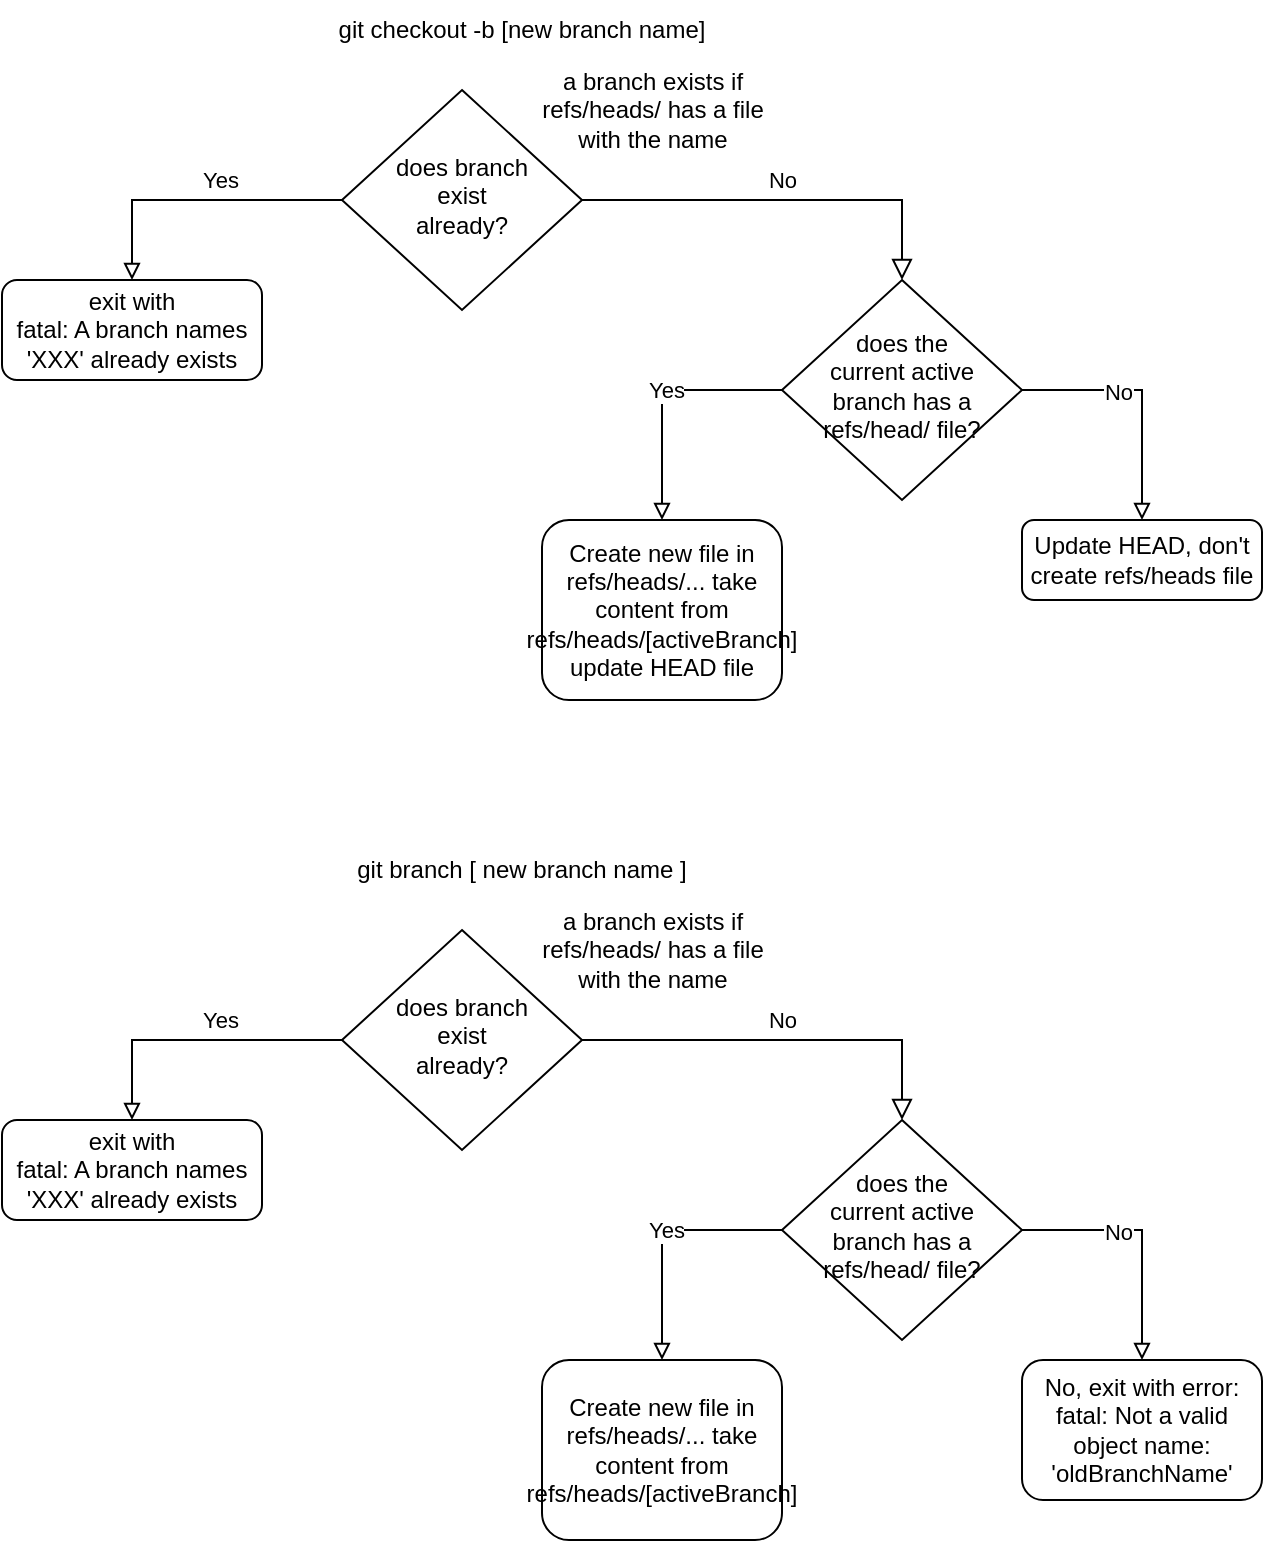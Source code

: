 <mxfile version="15.9.4" type="device"><diagram id="C5RBs43oDa-KdzZeNtuy" name="Page-1"><mxGraphModel dx="1350" dy="793" grid="1" gridSize="10" guides="1" tooltips="1" connect="1" arrows="1" fold="1" page="1" pageScale="1" pageWidth="827" pageHeight="1169" math="0" shadow="0"><root><mxCell id="WIyWlLk6GJQsqaUBKTNV-0"/><mxCell id="WIyWlLk6GJQsqaUBKTNV-1" parent="WIyWlLk6GJQsqaUBKTNV-0"/><mxCell id="WIyWlLk6GJQsqaUBKTNV-5" value="No" style="edgeStyle=orthogonalEdgeStyle;rounded=0;html=1;jettySize=auto;orthogonalLoop=1;fontSize=11;endArrow=block;endFill=0;endSize=8;strokeWidth=1;shadow=0;labelBackgroundColor=none;entryX=0.5;entryY=0;entryDx=0;entryDy=0;exitX=1;exitY=0.5;exitDx=0;exitDy=0;" parent="WIyWlLk6GJQsqaUBKTNV-1" source="WIyWlLk6GJQsqaUBKTNV-6" target="1_uTCempi_DtMsY-uPGm-24" edge="1"><mxGeometry y="10" relative="1" as="geometry"><mxPoint as="offset"/></mxGeometry></mxCell><mxCell id="1_uTCempi_DtMsY-uPGm-7" style="edgeStyle=orthogonalEdgeStyle;rounded=0;orthogonalLoop=1;jettySize=auto;html=1;entryX=0.5;entryY=0;entryDx=0;entryDy=0;endArrow=block;endFill=0;exitX=0;exitY=0.5;exitDx=0;exitDy=0;" edge="1" parent="WIyWlLk6GJQsqaUBKTNV-1" source="WIyWlLk6GJQsqaUBKTNV-6" target="1_uTCempi_DtMsY-uPGm-25"><mxGeometry relative="1" as="geometry"><mxPoint x="220" y="200" as="targetPoint"/></mxGeometry></mxCell><mxCell id="1_uTCempi_DtMsY-uPGm-8" value="Yes" style="edgeLabel;html=1;align=center;verticalAlign=middle;resizable=0;points=[];" vertex="1" connectable="0" parent="1_uTCempi_DtMsY-uPGm-7"><mxGeometry x="0.124" y="-2" relative="1" as="geometry"><mxPoint x="20" y="-8" as="offset"/></mxGeometry></mxCell><mxCell id="WIyWlLk6GJQsqaUBKTNV-6" value="&lt;div&gt;does branch &lt;br&gt;&lt;/div&gt;&lt;div&gt;exist&lt;/div&gt;&lt;div&gt;already?&lt;br&gt;&lt;/div&gt;" style="rhombus;whiteSpace=wrap;html=1;shadow=0;fontFamily=Helvetica;fontSize=12;align=center;strokeWidth=1;spacing=6;spacingTop=-4;" parent="WIyWlLk6GJQsqaUBKTNV-1" vertex="1"><mxGeometry x="300" y="105" width="120" height="110" as="geometry"/></mxCell><mxCell id="WIyWlLk6GJQsqaUBKTNV-7" value="Create new file in refs/heads/... take content from refs/heads/[activeBranch]&lt;br&gt;update HEAD file" style="rounded=1;whiteSpace=wrap;html=1;fontSize=12;glass=0;strokeWidth=1;shadow=0;" parent="WIyWlLk6GJQsqaUBKTNV-1" vertex="1"><mxGeometry x="400" y="320" width="120" height="90" as="geometry"/></mxCell><mxCell id="1_uTCempi_DtMsY-uPGm-0" value="git checkout -b [new branch name]" style="text;html=1;strokeColor=none;fillColor=none;align=center;verticalAlign=middle;whiteSpace=wrap;rounded=0;" vertex="1" parent="WIyWlLk6GJQsqaUBKTNV-1"><mxGeometry x="270" y="60" width="240" height="30" as="geometry"/></mxCell><mxCell id="1_uTCempi_DtMsY-uPGm-22" value="a branch exists if &lt;br&gt;refs/heads/ has a file&lt;br&gt;with the name" style="text;html=1;align=center;verticalAlign=middle;resizable=0;points=[];autosize=1;strokeColor=none;fillColor=none;" vertex="1" parent="WIyWlLk6GJQsqaUBKTNV-1"><mxGeometry x="390" y="90" width="130" height="50" as="geometry"/></mxCell><mxCell id="1_uTCempi_DtMsY-uPGm-27" style="edgeStyle=orthogonalEdgeStyle;rounded=0;orthogonalLoop=1;jettySize=auto;html=1;exitX=1;exitY=0.5;exitDx=0;exitDy=0;entryX=0.5;entryY=0;entryDx=0;entryDy=0;endArrow=block;endFill=0;" edge="1" parent="WIyWlLk6GJQsqaUBKTNV-1" source="1_uTCempi_DtMsY-uPGm-24" target="1_uTCempi_DtMsY-uPGm-26"><mxGeometry relative="1" as="geometry"/></mxCell><mxCell id="1_uTCempi_DtMsY-uPGm-28" value="No" style="edgeLabel;html=1;align=center;verticalAlign=middle;resizable=0;points=[];" vertex="1" connectable="0" parent="1_uTCempi_DtMsY-uPGm-27"><mxGeometry x="-0.232" y="-1" relative="1" as="geometry"><mxPoint as="offset"/></mxGeometry></mxCell><mxCell id="1_uTCempi_DtMsY-uPGm-29" style="edgeStyle=orthogonalEdgeStyle;rounded=0;orthogonalLoop=1;jettySize=auto;html=1;entryX=0.5;entryY=0;entryDx=0;entryDy=0;endArrow=block;endFill=0;exitX=0;exitY=0.5;exitDx=0;exitDy=0;" edge="1" parent="WIyWlLk6GJQsqaUBKTNV-1" source="1_uTCempi_DtMsY-uPGm-24" target="WIyWlLk6GJQsqaUBKTNV-7"><mxGeometry relative="1" as="geometry"/></mxCell><mxCell id="1_uTCempi_DtMsY-uPGm-30" value="Yes" style="edgeLabel;html=1;align=center;verticalAlign=middle;resizable=0;points=[];" vertex="1" connectable="0" parent="1_uTCempi_DtMsY-uPGm-29"><mxGeometry x="-0.072" relative="1" as="geometry"><mxPoint as="offset"/></mxGeometry></mxCell><mxCell id="1_uTCempi_DtMsY-uPGm-24" value="does the &lt;br&gt;current active branch has a refs/head/ file?" style="rhombus;whiteSpace=wrap;html=1;shadow=0;fontFamily=Helvetica;fontSize=12;align=center;strokeWidth=1;spacing=6;spacingTop=-4;" vertex="1" parent="WIyWlLk6GJQsqaUBKTNV-1"><mxGeometry x="520" y="200" width="120" height="110" as="geometry"/></mxCell><mxCell id="1_uTCempi_DtMsY-uPGm-25" value="exit with&lt;br&gt;fatal: A branch names 'XXX' already exists&lt;br&gt; " style="rounded=1;whiteSpace=wrap;html=1;fontSize=12;glass=0;strokeWidth=1;shadow=0;" vertex="1" parent="WIyWlLk6GJQsqaUBKTNV-1"><mxGeometry x="130" y="200" width="130" height="50" as="geometry"/></mxCell><mxCell id="1_uTCempi_DtMsY-uPGm-26" value="Update HEAD, don't create refs/heads file" style="rounded=1;whiteSpace=wrap;html=1;fontSize=12;glass=0;strokeWidth=1;shadow=0;" vertex="1" parent="WIyWlLk6GJQsqaUBKTNV-1"><mxGeometry x="640" y="320" width="120" height="40" as="geometry"/></mxCell><mxCell id="1_uTCempi_DtMsY-uPGm-31" value="No" style="edgeStyle=orthogonalEdgeStyle;rounded=0;html=1;jettySize=auto;orthogonalLoop=1;fontSize=11;endArrow=block;endFill=0;endSize=8;strokeWidth=1;shadow=0;labelBackgroundColor=none;entryX=0.5;entryY=0;entryDx=0;entryDy=0;exitX=1;exitY=0.5;exitDx=0;exitDy=0;" edge="1" parent="WIyWlLk6GJQsqaUBKTNV-1" source="1_uTCempi_DtMsY-uPGm-34" target="1_uTCempi_DtMsY-uPGm-42"><mxGeometry y="10" relative="1" as="geometry"><mxPoint as="offset"/></mxGeometry></mxCell><mxCell id="1_uTCempi_DtMsY-uPGm-32" style="edgeStyle=orthogonalEdgeStyle;rounded=0;orthogonalLoop=1;jettySize=auto;html=1;entryX=0.5;entryY=0;entryDx=0;entryDy=0;endArrow=block;endFill=0;exitX=0;exitY=0.5;exitDx=0;exitDy=0;" edge="1" parent="WIyWlLk6GJQsqaUBKTNV-1" source="1_uTCempi_DtMsY-uPGm-34" target="1_uTCempi_DtMsY-uPGm-43"><mxGeometry relative="1" as="geometry"><mxPoint x="220" y="620" as="targetPoint"/></mxGeometry></mxCell><mxCell id="1_uTCempi_DtMsY-uPGm-33" value="Yes" style="edgeLabel;html=1;align=center;verticalAlign=middle;resizable=0;points=[];" vertex="1" connectable="0" parent="1_uTCempi_DtMsY-uPGm-32"><mxGeometry x="0.124" y="-2" relative="1" as="geometry"><mxPoint x="20" y="-8" as="offset"/></mxGeometry></mxCell><mxCell id="1_uTCempi_DtMsY-uPGm-34" value="&lt;div&gt;does branch &lt;br&gt;&lt;/div&gt;&lt;div&gt;exist&lt;/div&gt;&lt;div&gt;already?&lt;br&gt;&lt;/div&gt;" style="rhombus;whiteSpace=wrap;html=1;shadow=0;fontFamily=Helvetica;fontSize=12;align=center;strokeWidth=1;spacing=6;spacingTop=-4;" vertex="1" parent="WIyWlLk6GJQsqaUBKTNV-1"><mxGeometry x="300" y="525" width="120" height="110" as="geometry"/></mxCell><mxCell id="1_uTCempi_DtMsY-uPGm-35" value="Create new file in refs/heads/... take content from refs/heads/[activeBranch]" style="rounded=1;whiteSpace=wrap;html=1;fontSize=12;glass=0;strokeWidth=1;shadow=0;" vertex="1" parent="WIyWlLk6GJQsqaUBKTNV-1"><mxGeometry x="400" y="740" width="120" height="90" as="geometry"/></mxCell><mxCell id="1_uTCempi_DtMsY-uPGm-36" value="git branch [ new branch name ]" style="text;html=1;strokeColor=none;fillColor=none;align=center;verticalAlign=middle;whiteSpace=wrap;rounded=0;" vertex="1" parent="WIyWlLk6GJQsqaUBKTNV-1"><mxGeometry x="270" y="480" width="240" height="30" as="geometry"/></mxCell><mxCell id="1_uTCempi_DtMsY-uPGm-37" value="a branch exists if &lt;br&gt;refs/heads/ has a file&lt;br&gt;with the name" style="text;html=1;align=center;verticalAlign=middle;resizable=0;points=[];autosize=1;strokeColor=none;fillColor=none;" vertex="1" parent="WIyWlLk6GJQsqaUBKTNV-1"><mxGeometry x="390" y="510" width="130" height="50" as="geometry"/></mxCell><mxCell id="1_uTCempi_DtMsY-uPGm-38" style="edgeStyle=orthogonalEdgeStyle;rounded=0;orthogonalLoop=1;jettySize=auto;html=1;exitX=1;exitY=0.5;exitDx=0;exitDy=0;entryX=0.5;entryY=0;entryDx=0;entryDy=0;endArrow=block;endFill=0;" edge="1" parent="WIyWlLk6GJQsqaUBKTNV-1" source="1_uTCempi_DtMsY-uPGm-42" target="1_uTCempi_DtMsY-uPGm-44"><mxGeometry relative="1" as="geometry"/></mxCell><mxCell id="1_uTCempi_DtMsY-uPGm-39" value="No" style="edgeLabel;html=1;align=center;verticalAlign=middle;resizable=0;points=[];" vertex="1" connectable="0" parent="1_uTCempi_DtMsY-uPGm-38"><mxGeometry x="-0.232" y="-1" relative="1" as="geometry"><mxPoint as="offset"/></mxGeometry></mxCell><mxCell id="1_uTCempi_DtMsY-uPGm-40" style="edgeStyle=orthogonalEdgeStyle;rounded=0;orthogonalLoop=1;jettySize=auto;html=1;entryX=0.5;entryY=0;entryDx=0;entryDy=0;endArrow=block;endFill=0;exitX=0;exitY=0.5;exitDx=0;exitDy=0;" edge="1" parent="WIyWlLk6GJQsqaUBKTNV-1" source="1_uTCempi_DtMsY-uPGm-42" target="1_uTCempi_DtMsY-uPGm-35"><mxGeometry relative="1" as="geometry"/></mxCell><mxCell id="1_uTCempi_DtMsY-uPGm-41" value="Yes" style="edgeLabel;html=1;align=center;verticalAlign=middle;resizable=0;points=[];" vertex="1" connectable="0" parent="1_uTCempi_DtMsY-uPGm-40"><mxGeometry x="-0.072" relative="1" as="geometry"><mxPoint as="offset"/></mxGeometry></mxCell><mxCell id="1_uTCempi_DtMsY-uPGm-42" value="does the &lt;br&gt;current active branch has a refs/head/ file?" style="rhombus;whiteSpace=wrap;html=1;shadow=0;fontFamily=Helvetica;fontSize=12;align=center;strokeWidth=1;spacing=6;spacingTop=-4;" vertex="1" parent="WIyWlLk6GJQsqaUBKTNV-1"><mxGeometry x="520" y="620" width="120" height="110" as="geometry"/></mxCell><mxCell id="1_uTCempi_DtMsY-uPGm-43" value="exit with&lt;br&gt;fatal: A branch names 'XXX' already exists&lt;br&gt; " style="rounded=1;whiteSpace=wrap;html=1;fontSize=12;glass=0;strokeWidth=1;shadow=0;" vertex="1" parent="WIyWlLk6GJQsqaUBKTNV-1"><mxGeometry x="130" y="620" width="130" height="50" as="geometry"/></mxCell><mxCell id="1_uTCempi_DtMsY-uPGm-44" value="No, exit with error: fatal: Not a valid object name: 'oldBranchName'" style="rounded=1;whiteSpace=wrap;html=1;fontSize=12;glass=0;strokeWidth=1;shadow=0;" vertex="1" parent="WIyWlLk6GJQsqaUBKTNV-1"><mxGeometry x="640" y="740" width="120" height="70" as="geometry"/></mxCell></root></mxGraphModel></diagram></mxfile>
